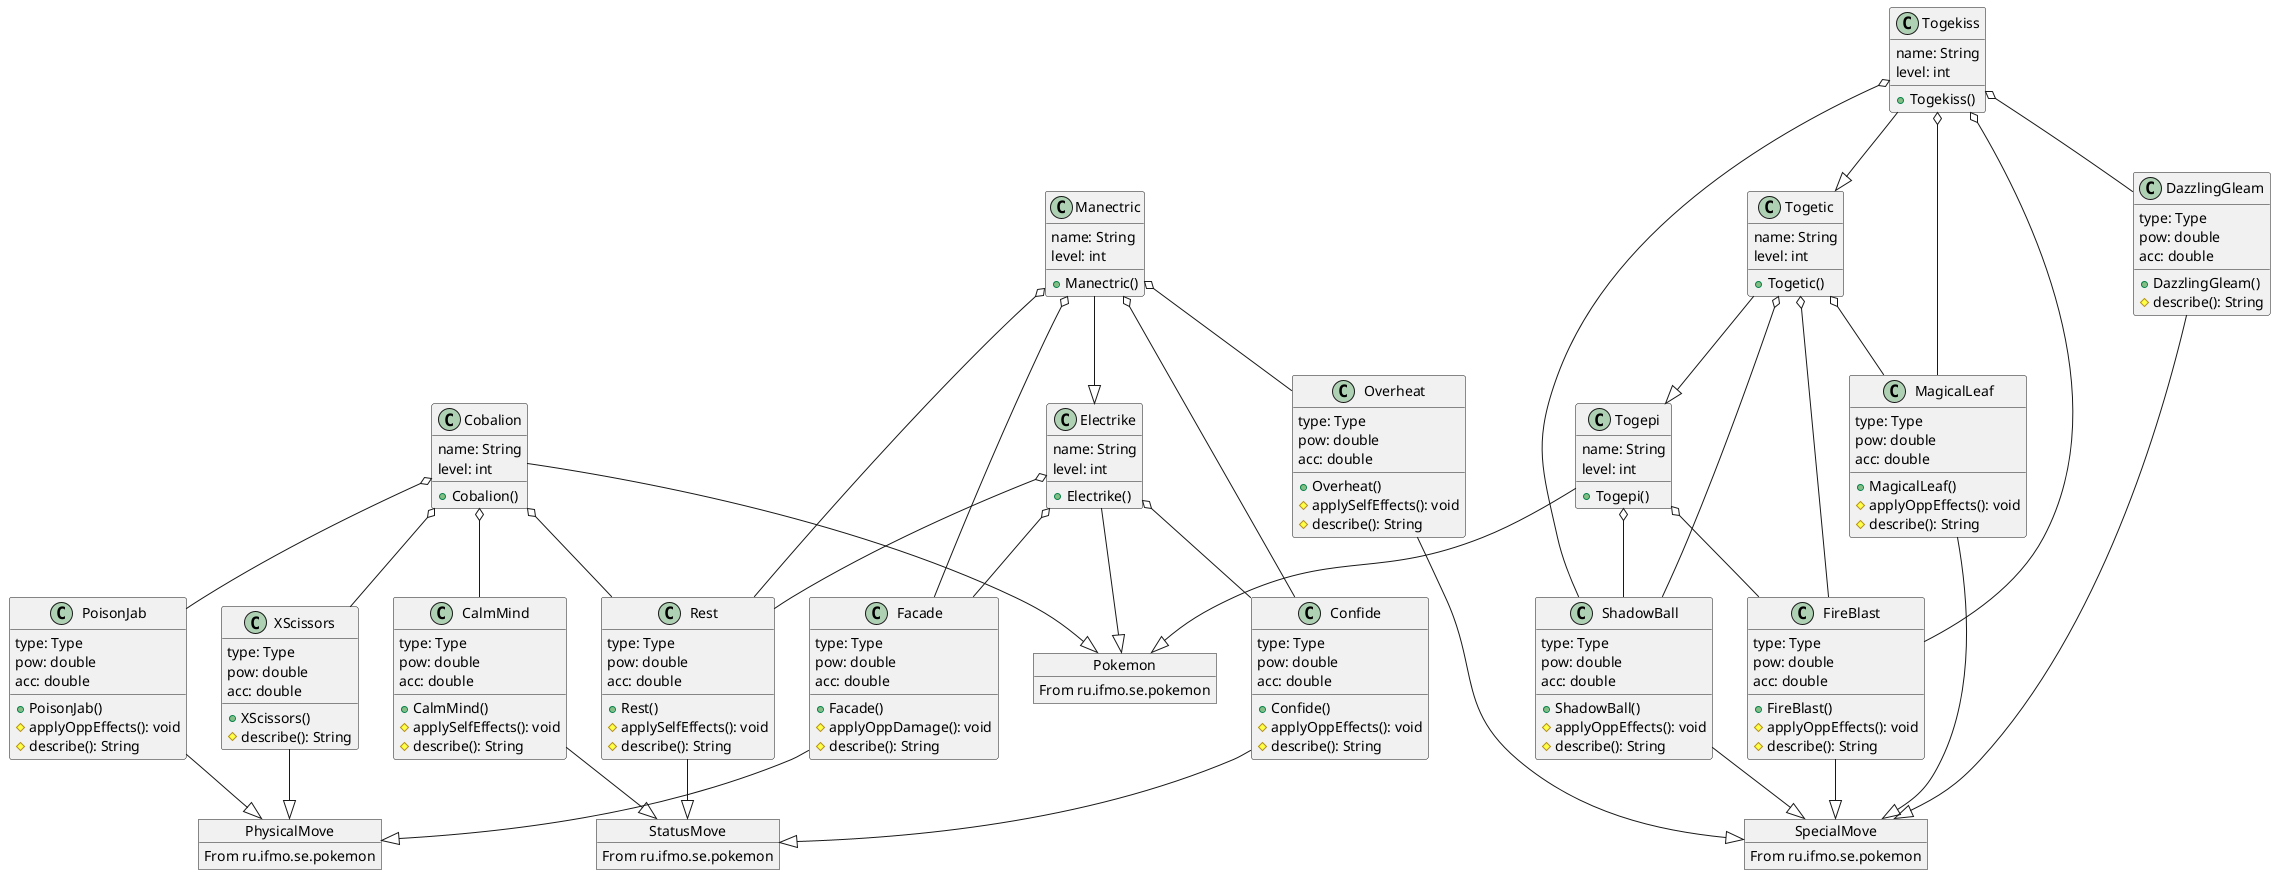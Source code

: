 @startuml

object Pokemon
Pokemon : From ru.ifmo.se.pokemon

class Cobalion {
    name: String
    level: int
    +Cobalion()
}

class Electrike {
    name: String
    level: int
    +Electrike()
}

class Manectric {
    name: String
    level: int
    +Manectric()
}

class Togepi {
    name: String
    level: int
    +Togepi()
}

class Togetic {
    name: String
    level: int
    +Togetic()
}

class Togekiss {
    name: String
    level: int
    +Togekiss()
}

Cobalion --|> Pokemon
Electrike --|> Pokemon
Manectric --|>Electrike
Togepi --|> Pokemon
Togetic --|> Togepi
Togekiss --|> Togetic

class Rest {
    type: Type
    pow: double
    acc: double
    +Rest()
    #applySelfEffects(): void
    #describe(): String
}

class XScissors {
    type: Type
    pow: double
    acc: double
    +XScissors()
    #describe(): String
}

class PoisonJab {
    type: Type
    pow: double
    acc: double
    +PoisonJab()
    #applyOppEffects(): void
    #describe(): String
}

class CalmMind {
    type: Type
    pow: double
    acc: double
    +CalmMind()
    #applySelfEffects(): void
    #describe(): String
}

class Confide {
    type: Type
    pow: double
    acc: double
    +Confide()
    #applyOppEffects(): void
    #describe(): String
}

class Facade {
    type: Type
    pow: double
    acc: double
    +Facade()
    #applyOppDamage(): void
    #describe(): String
}

class Overheat {
    type: Type
    pow: double
    acc: double
    +Overheat()
    #applySelfEffects(): void
    #describe(): String
}

class FireBlast {
    type: Type
    pow: double
    acc: double
    +FireBlast()
    #applyOppEffects(): void
    #describe(): String
}

class ShadowBall {
    type: Type
    pow: double
    acc: double
    +ShadowBall()
    #applyOppEffects(): void
    #describe(): String
}

class MagicalLeaf {
    type: Type
    pow: double
    acc: double
    +MagicalLeaf()
    #applyOppEffects(): void
    #describe(): String
}

class DazzlingGleam {
    type: Type
    pow: double
    acc: double
    +DazzlingGleam()
    #describe(): String
}


object SpecialMove
SpecialMove : From ru.ifmo.se.pokemon
object StatusMove
StatusMove : From ru.ifmo.se.pokemon
object PhysicalMove
PhysicalMove : From ru.ifmo.se.pokemon


DazzlingGleam --|> SpecialMove
FireBlast --|> SpecialMove
MagicalLeaf --|> SpecialMove
Overheat --|> SpecialMove
ShadowBall --|> SpecialMove

Facade --|> PhysicalMove
PoisonJab --|> PhysicalMove
XScissors --|> PhysicalMove

CalmMind --|> StatusMove
Confide --|> StatusMove
Rest --|> StatusMove

Cobalion o-- Rest
Cobalion o-- XScissors
Cobalion o-- PoisonJab
Cobalion o-- CalmMind

Electrike o-- Rest
Electrike o-- Confide
Electrike o-- Facade

Manectric o-- Rest
Manectric o-- Confide
Manectric o-- Facade
Manectric o-- Overheat

Togepi o-- FireBlast
Togepi o-- ShadowBall

Togetic o-- FireBlast
Togetic o-- ShadowBall
Togetic o-- MagicalLeaf

Togekiss o-- FireBlast
Togekiss o--  ShadowBall
Togekiss o-- MagicalLeaf
Togekiss o-- DazzlingGleam